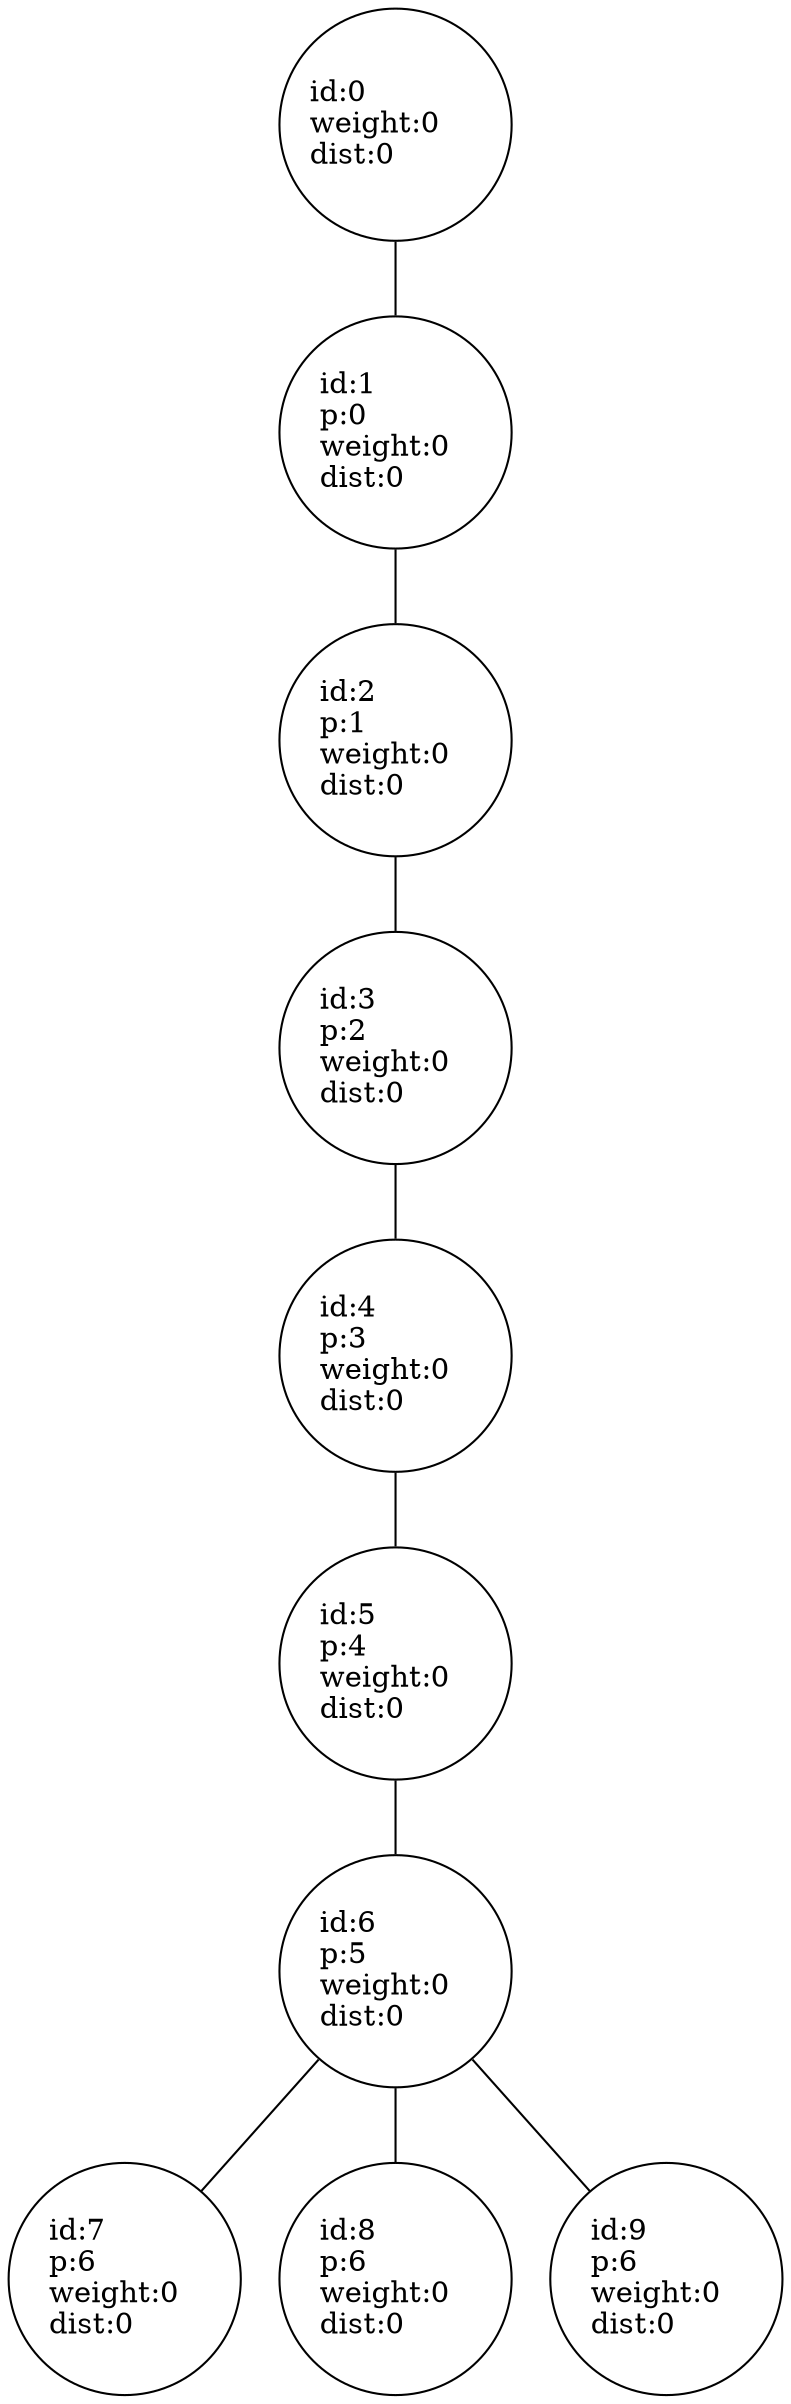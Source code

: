 graph G {
node [color=black,
fillcolor=white,
shape=circle,
style=filled
];
node0000[label="id:0\lweight:0\ldist:0\l"];
node0001[label="id:1\lp:0\lweight:0\ldist:0\l"];
node0000 -- node0001
node0002[label="id:2\lp:1\lweight:0\ldist:0\l"];
node0001 -- node0002
node0003[label="id:3\lp:2\lweight:0\ldist:0\l"];
node0002 -- node0003
node0004[label="id:4\lp:3\lweight:0\ldist:0\l"];
node0003 -- node0004
node0005[label="id:5\lp:4\lweight:0\ldist:0\l"];
node0004 -- node0005
node0006[label="id:6\lp:5\lweight:0\ldist:0\l"];
node0005 -- node0006
node0007[label="id:7\lp:6\lweight:0\ldist:0\l"];
node0006 -- node0007
node0008[label="id:8\lp:6\lweight:0\ldist:0\l"];
node0006 -- node0008
node0009[label="id:9\lp:6\lweight:0\ldist:0\l"];
node0006 -- node0009
}